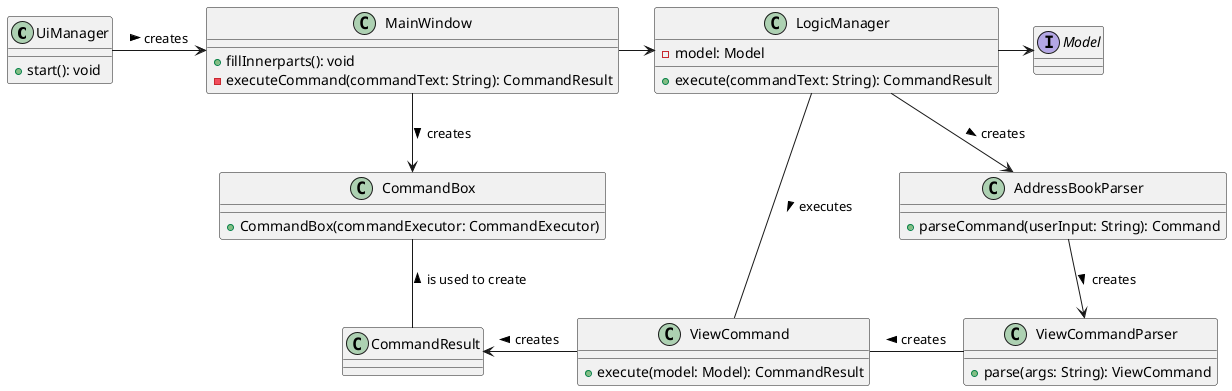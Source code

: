 @startuml
class UiManager {
+ start(): void
}
class MainWindow {
+ fillInnerparts(): void
- executeCommand(commandText: String): CommandResult
}
class LogicManager {
- model: Model
+ execute(commandText: String): CommandResult
}
class AddressBookParser {
+ parseCommand(userInput: String): Command
}
class ViewCommandParser {
+ parse(args: String): ViewCommand
}
class ViewCommand {
+ execute(model: Model): CommandResult
}
class CommandResult {
}

class CommandBox {
+ CommandBox(commandExecutor: CommandExecutor)
}
interface Model

UiManager -> MainWindow : creates >
MainWindow -> LogicManager
MainWindow --> CommandBox : creates >
LogicManager --> AddressBookParser : creates >
LogicManager -> Model
AddressBookParser --> ViewCommandParser : creates >
ViewCommand - ViewCommandParser : creates <
CommandResult <- ViewCommand : creates <
LogicManager -- ViewCommand : executes >
CommandBox -- CommandResult : is used to create <



@enduml
